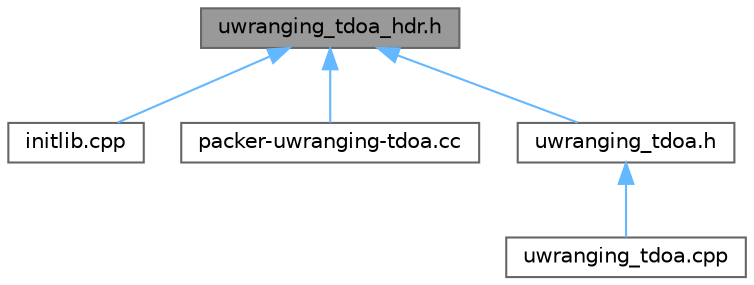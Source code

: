 digraph "uwranging_tdoa_hdr.h"
{
 // LATEX_PDF_SIZE
  bgcolor="transparent";
  edge [fontname=Helvetica,fontsize=10,labelfontname=Helvetica,labelfontsize=10];
  node [fontname=Helvetica,fontsize=10,shape=box,height=0.2,width=0.4];
  Node1 [id="Node000001",label="uwranging_tdoa_hdr.h",height=0.2,width=0.4,color="gray40", fillcolor="grey60", style="filled", fontcolor="black",tooltip="Common structures and variables in the protocol."];
  Node1 -> Node2 [id="edge1_Node000001_Node000002",dir="back",color="steelblue1",style="solid",tooltip=" "];
  Node2 [id="Node000002",label="initlib.cpp",height=0.2,width=0.4,color="grey40", fillcolor="white", style="filled",URL="$DESERT__Framework_2DESERT_2ranging_2uwranging__tdoa_2initlib_8cpp.html",tooltip="Provides the initializazion of the uwranging_tdoa libraries."];
  Node1 -> Node3 [id="edge2_Node000001_Node000003",dir="back",color="steelblue1",style="solid",tooltip=" "];
  Node3 [id="Node000003",label="packer-uwranging-tdoa.cc",height=0.2,width=0.4,color="grey40", fillcolor="white", style="filled",URL="$packer-uwranging-tdoa_8cc.html",tooltip=" "];
  Node1 -> Node4 [id="edge3_Node000001_Node000004",dir="back",color="steelblue1",style="solid",tooltip=" "];
  Node4 [id="Node000004",label="uwranging_tdoa.h",height=0.2,width=0.4,color="grey40", fillcolor="white", style="filled",URL="$uwranging__tdoa_8h.html",tooltip="Provides the definition of the class UwRangingTDOA."];
  Node4 -> Node5 [id="edge4_Node000004_Node000005",dir="back",color="steelblue1",style="solid",tooltip=" "];
  Node5 [id="Node000005",label="uwranging_tdoa.cpp",height=0.2,width=0.4,color="grey40", fillcolor="white", style="filled",URL="$uwranging__tdoa_8cpp.html",tooltip="Provides the implementation of the class UwRangingTDOA."];
}
